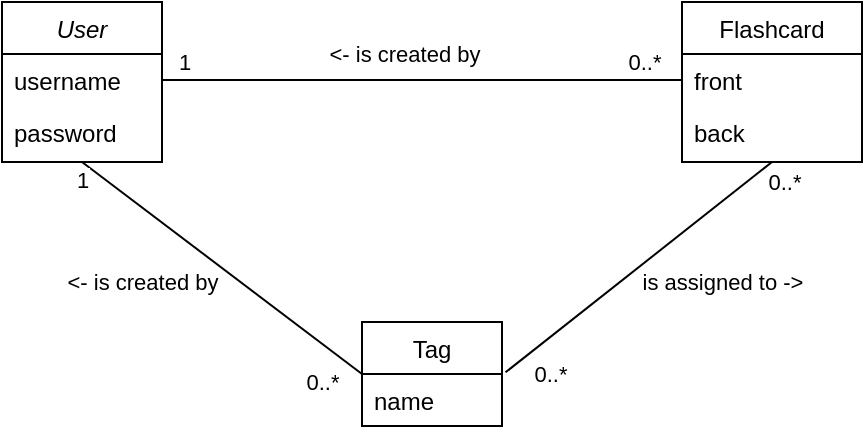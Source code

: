 <mxfile version="21.5.2" type="device">
  <diagram id="C5RBs43oDa-KdzZeNtuy" name="Page-1">
    <mxGraphModel dx="678" dy="919" grid="1" gridSize="10" guides="1" tooltips="1" connect="1" arrows="1" fold="1" page="1" pageScale="1" pageWidth="827" pageHeight="1169" math="0" shadow="0">
      <root>
        <mxCell id="WIyWlLk6GJQsqaUBKTNV-0" />
        <mxCell id="WIyWlLk6GJQsqaUBKTNV-1" parent="WIyWlLk6GJQsqaUBKTNV-0" />
        <mxCell id="zkfFHV4jXpPFQw0GAbJ--0" value="User" style="swimlane;fontStyle=2;align=center;verticalAlign=top;childLayout=stackLayout;horizontal=1;startSize=26;horizontalStack=0;resizeParent=1;resizeLast=0;collapsible=1;marginBottom=0;rounded=0;shadow=0;strokeWidth=1;" parent="WIyWlLk6GJQsqaUBKTNV-1" vertex="1">
          <mxGeometry x="140" y="120" width="80" height="80" as="geometry">
            <mxRectangle x="140" y="120" width="160" height="26" as="alternateBounds" />
          </mxGeometry>
        </mxCell>
        <mxCell id="zkfFHV4jXpPFQw0GAbJ--1" value="username" style="text;align=left;verticalAlign=top;spacingLeft=4;spacingRight=4;overflow=hidden;rotatable=0;points=[[0,0.5],[1,0.5]];portConstraint=eastwest;" parent="zkfFHV4jXpPFQw0GAbJ--0" vertex="1">
          <mxGeometry y="26" width="80" height="26" as="geometry" />
        </mxCell>
        <mxCell id="zkfFHV4jXpPFQw0GAbJ--2" value="password" style="text;align=left;verticalAlign=top;spacingLeft=4;spacingRight=4;overflow=hidden;rotatable=0;points=[[0,0.5],[1,0.5]];portConstraint=eastwest;rounded=0;shadow=0;html=0;" parent="zkfFHV4jXpPFQw0GAbJ--0" vertex="1">
          <mxGeometry y="52" width="80" height="26" as="geometry" />
        </mxCell>
        <mxCell id="zkfFHV4jXpPFQw0GAbJ--17" value="Flashcard" style="swimlane;fontStyle=0;align=center;verticalAlign=top;childLayout=stackLayout;horizontal=1;startSize=26;horizontalStack=0;resizeParent=1;resizeLast=0;collapsible=1;marginBottom=0;rounded=0;shadow=0;strokeWidth=1;" parent="WIyWlLk6GJQsqaUBKTNV-1" vertex="1">
          <mxGeometry x="480" y="120" width="90" height="80" as="geometry">
            <mxRectangle x="550" y="140" width="160" height="26" as="alternateBounds" />
          </mxGeometry>
        </mxCell>
        <mxCell id="zkfFHV4jXpPFQw0GAbJ--18" value="front" style="text;align=left;verticalAlign=top;spacingLeft=4;spacingRight=4;overflow=hidden;rotatable=0;points=[[0,0.5],[1,0.5]];portConstraint=eastwest;" parent="zkfFHV4jXpPFQw0GAbJ--17" vertex="1">
          <mxGeometry y="26" width="90" height="26" as="geometry" />
        </mxCell>
        <mxCell id="zkfFHV4jXpPFQw0GAbJ--19" value="back" style="text;align=left;verticalAlign=top;spacingLeft=4;spacingRight=4;overflow=hidden;rotatable=0;points=[[0,0.5],[1,0.5]];portConstraint=eastwest;rounded=0;shadow=0;html=0;" parent="zkfFHV4jXpPFQw0GAbJ--17" vertex="1">
          <mxGeometry y="52" width="90" height="26" as="geometry" />
        </mxCell>
        <mxCell id="20BmCSTLacKdLZKQoZ8B-1" value="" style="endArrow=none;html=1;rounded=0;entryX=1;entryY=0.5;entryDx=0;entryDy=0;exitX=0;exitY=0.5;exitDx=0;exitDy=0;" edge="1" parent="WIyWlLk6GJQsqaUBKTNV-1" source="zkfFHV4jXpPFQw0GAbJ--18" target="zkfFHV4jXpPFQw0GAbJ--1">
          <mxGeometry width="50" height="50" relative="1" as="geometry">
            <mxPoint x="440" y="260" as="sourcePoint" />
            <mxPoint x="414" y="310" as="targetPoint" />
          </mxGeometry>
        </mxCell>
        <mxCell id="20BmCSTLacKdLZKQoZ8B-9" value="&amp;lt;- is created by" style="edgeLabel;html=1;align=center;verticalAlign=middle;resizable=0;points=[];" vertex="1" connectable="0" parent="20BmCSTLacKdLZKQoZ8B-1">
          <mxGeometry x="0.198" y="-1" relative="1" as="geometry">
            <mxPoint x="16" y="-12" as="offset" />
          </mxGeometry>
        </mxCell>
        <mxCell id="20BmCSTLacKdLZKQoZ8B-14" value="0..*" style="edgeLabel;html=1;align=center;verticalAlign=middle;resizable=0;points=[];" vertex="1" connectable="0" parent="20BmCSTLacKdLZKQoZ8B-1">
          <mxGeometry x="-0.879" y="-1" relative="1" as="geometry">
            <mxPoint x="-4" y="-8" as="offset" />
          </mxGeometry>
        </mxCell>
        <mxCell id="20BmCSTLacKdLZKQoZ8B-15" value="1" style="edgeLabel;html=1;align=center;verticalAlign=middle;resizable=0;points=[];" vertex="1" connectable="0" parent="20BmCSTLacKdLZKQoZ8B-1">
          <mxGeometry x="0.903" y="-1" relative="1" as="geometry">
            <mxPoint x="-2" y="-8" as="offset" />
          </mxGeometry>
        </mxCell>
        <mxCell id="20BmCSTLacKdLZKQoZ8B-3" value="Tag" style="swimlane;fontStyle=0;align=center;verticalAlign=top;childLayout=stackLayout;horizontal=1;startSize=26;horizontalStack=0;resizeParent=1;resizeLast=0;collapsible=1;marginBottom=0;rounded=0;shadow=0;strokeWidth=1;" vertex="1" parent="WIyWlLk6GJQsqaUBKTNV-1">
          <mxGeometry x="320" y="280" width="70" height="52" as="geometry">
            <mxRectangle x="550" y="140" width="160" height="26" as="alternateBounds" />
          </mxGeometry>
        </mxCell>
        <mxCell id="20BmCSTLacKdLZKQoZ8B-4" value="name" style="text;align=left;verticalAlign=top;spacingLeft=4;spacingRight=4;overflow=hidden;rotatable=0;points=[[0,0.5],[1,0.5]];portConstraint=eastwest;" vertex="1" parent="20BmCSTLacKdLZKQoZ8B-3">
          <mxGeometry y="26" width="70" height="26" as="geometry" />
        </mxCell>
        <mxCell id="20BmCSTLacKdLZKQoZ8B-10" value="" style="endArrow=none;html=1;rounded=0;entryX=0.5;entryY=1;entryDx=0;entryDy=0;exitX=0;exitY=0.5;exitDx=0;exitDy=0;" edge="1" parent="WIyWlLk6GJQsqaUBKTNV-1" source="20BmCSTLacKdLZKQoZ8B-3" target="zkfFHV4jXpPFQw0GAbJ--0">
          <mxGeometry width="50" height="50" relative="1" as="geometry">
            <mxPoint x="414" y="270" as="sourcePoint" />
            <mxPoint x="154" y="270" as="targetPoint" />
          </mxGeometry>
        </mxCell>
        <mxCell id="20BmCSTLacKdLZKQoZ8B-11" value="&amp;lt;- is created by" style="edgeLabel;html=1;align=center;verticalAlign=middle;resizable=0;points=[];" vertex="1" connectable="0" parent="20BmCSTLacKdLZKQoZ8B-10">
          <mxGeometry x="0.198" y="-1" relative="1" as="geometry">
            <mxPoint x="-27" y="18" as="offset" />
          </mxGeometry>
        </mxCell>
        <mxCell id="20BmCSTLacKdLZKQoZ8B-16" value="1" style="edgeLabel;html=1;align=center;verticalAlign=middle;resizable=0;points=[];" vertex="1" connectable="0" parent="20BmCSTLacKdLZKQoZ8B-10">
          <mxGeometry x="0.784" y="-3" relative="1" as="geometry">
            <mxPoint x="-17" as="offset" />
          </mxGeometry>
        </mxCell>
        <mxCell id="20BmCSTLacKdLZKQoZ8B-17" value="0..*" style="edgeLabel;html=1;align=center;verticalAlign=middle;resizable=0;points=[];" vertex="1" connectable="0" parent="20BmCSTLacKdLZKQoZ8B-10">
          <mxGeometry x="-0.76" y="-2" relative="1" as="geometry">
            <mxPoint x="-5" y="18" as="offset" />
          </mxGeometry>
        </mxCell>
        <mxCell id="20BmCSTLacKdLZKQoZ8B-12" value="is assigned to -&amp;gt;" style="endArrow=none;html=1;rounded=0;entryX=1.025;entryY=-0.032;entryDx=0;entryDy=0;exitX=0.5;exitY=1;exitDx=0;exitDy=0;entryPerimeter=0;" edge="1" parent="WIyWlLk6GJQsqaUBKTNV-1" source="zkfFHV4jXpPFQw0GAbJ--17" target="20BmCSTLacKdLZKQoZ8B-4">
          <mxGeometry x="-0.331" y="32" width="50" height="50" relative="1" as="geometry">
            <mxPoint x="554" y="376" as="sourcePoint" />
            <mxPoint x="414" y="270" as="targetPoint" />
            <mxPoint as="offset" />
          </mxGeometry>
        </mxCell>
        <mxCell id="20BmCSTLacKdLZKQoZ8B-18" value="0..*" style="edgeLabel;html=1;align=center;verticalAlign=middle;resizable=0;points=[];" vertex="1" connectable="0" parent="20BmCSTLacKdLZKQoZ8B-12">
          <mxGeometry x="0.824" y="1" relative="1" as="geometry">
            <mxPoint x="10" y="9" as="offset" />
          </mxGeometry>
        </mxCell>
        <mxCell id="20BmCSTLacKdLZKQoZ8B-19" value="0..*" style="edgeLabel;html=1;align=center;verticalAlign=middle;resizable=0;points=[];" vertex="1" connectable="0" parent="20BmCSTLacKdLZKQoZ8B-12">
          <mxGeometry x="-0.815" y="-2" relative="1" as="geometry">
            <mxPoint x="19" y="2" as="offset" />
          </mxGeometry>
        </mxCell>
      </root>
    </mxGraphModel>
  </diagram>
</mxfile>
